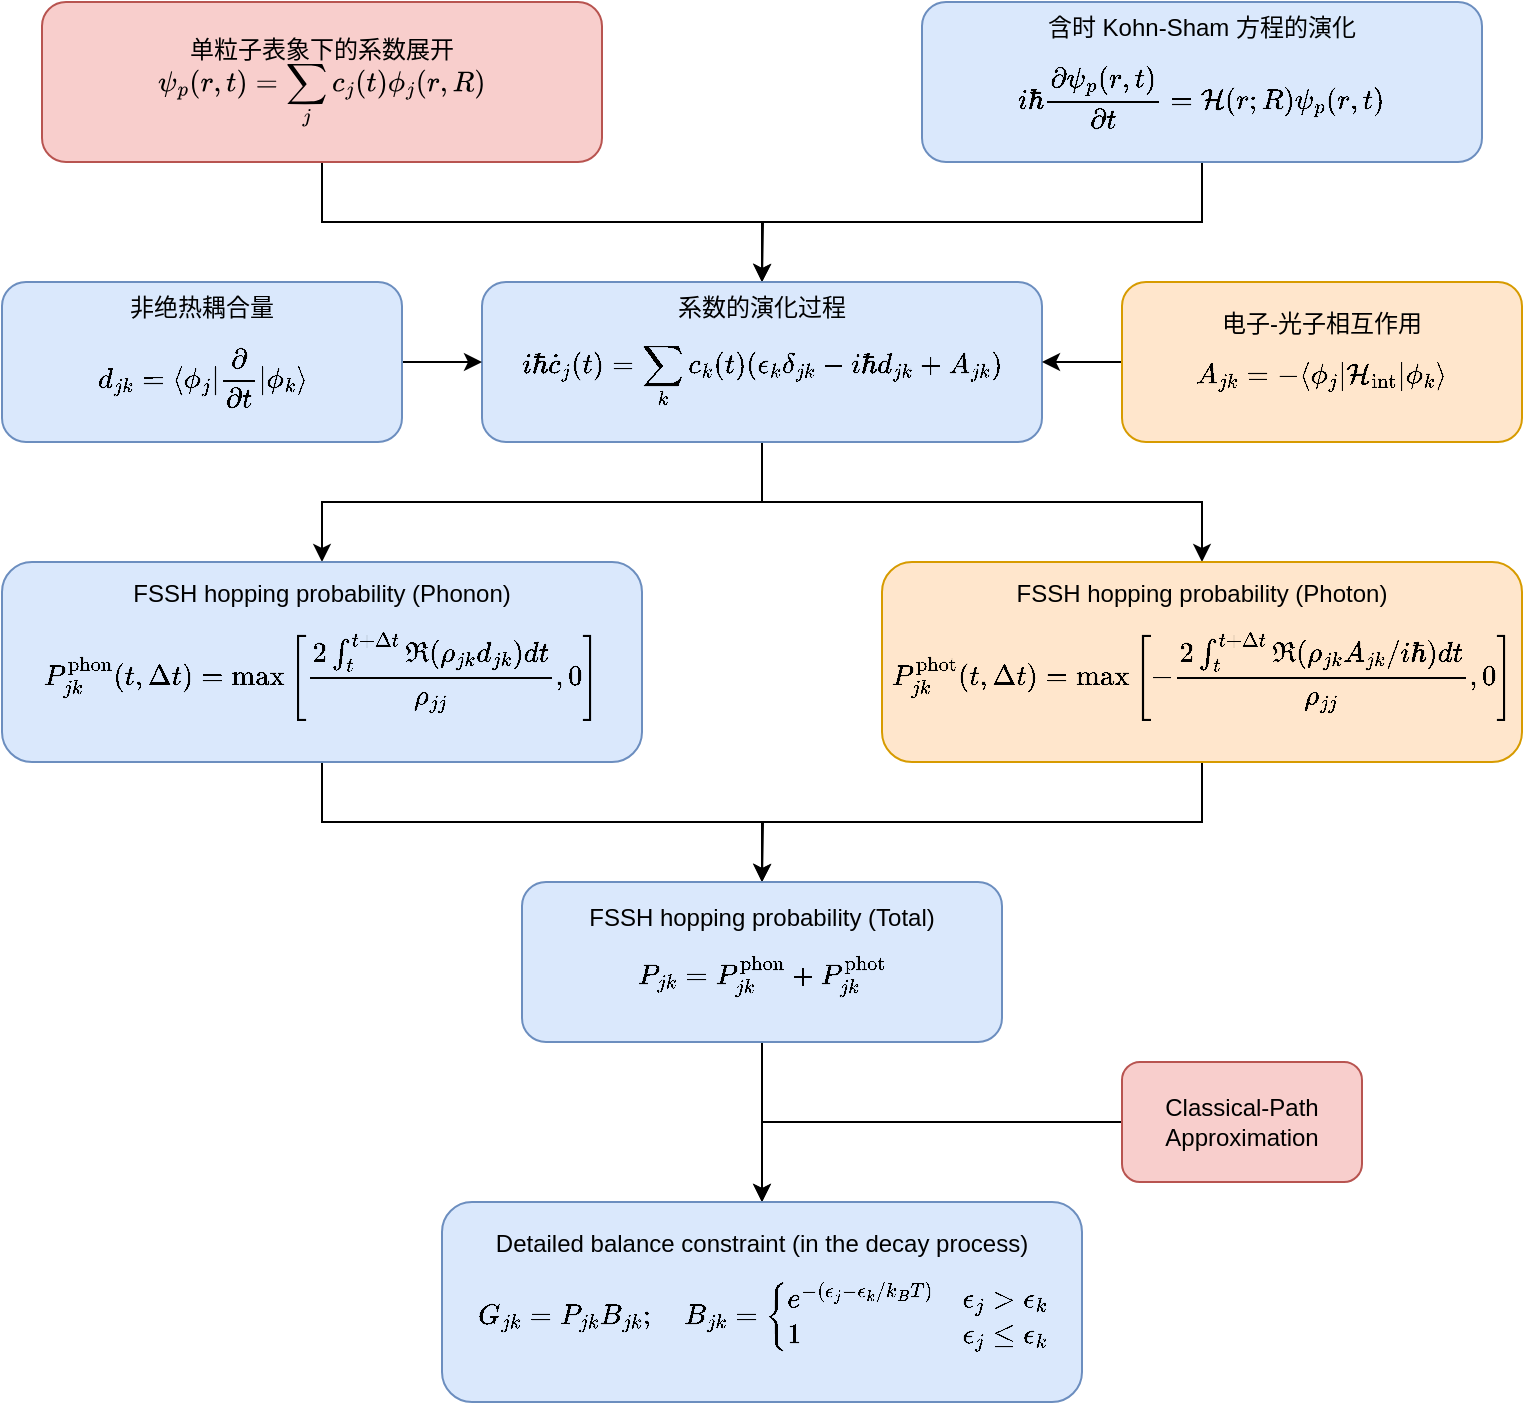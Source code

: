 <mxfile version="21.0.2" type="device" pages="2"><diagram name="Page-1" id="fsq7PZQMcVNKAnaCFpua"><mxGraphModel dx="2014" dy="1133" grid="1" gridSize="10" guides="1" tooltips="1" connect="1" arrows="1" fold="1" page="1" pageScale="1" pageWidth="850" pageHeight="1100" math="1" shadow="0"><root><mxCell id="0"/><mxCell id="1" parent="0"/><mxCell id="rcOKSiaEnQdPlQ77WrkM-12" style="edgeStyle=orthogonalEdgeStyle;rounded=0;orthogonalLoop=1;jettySize=auto;html=1;exitX=0.5;exitY=1;exitDx=0;exitDy=0;" parent="1" source="rcOKSiaEnQdPlQ77WrkM-1" target="rcOKSiaEnQdPlQ77WrkM-3" edge="1"><mxGeometry relative="1" as="geometry"/></mxCell><mxCell id="rcOKSiaEnQdPlQ77WrkM-1" value="单粒子表象下的系数展开&lt;br&gt;&lt;svg style=&quot;vertical-align: -3.006ex;&quot; xmlns:xlink=&quot;http://www.w3.org/1999/xlink&quot; viewBox=&quot;0 -950 11417.9 2278.6&quot; role=&quot;img&quot; height=&quot;5.155ex&quot; width=&quot;25.832ex&quot; xmlns=&quot;http://www.w3.org/2000/svg&quot;&gt;&lt;defs&gt;&lt;path d=&quot;M161 441Q202 441 226 417T250 358Q250 338 218 252T187 127Q190 85 214 61Q235 43 257 37Q275 29 288 29H289L371 360Q455 691 456 692Q459 694 472 694Q492 694 492 687Q492 678 411 356Q329 28 329 27T335 26Q421 26 498 114T576 278Q576 302 568 319T550 343T532 361T524 384Q524 405 541 424T583 443Q602 443 618 425T634 366Q634 337 623 288T605 220Q573 125 492 57T329 -11H319L296 -104Q272 -198 272 -199Q270 -205 252 -205H239Q233 -199 233 -197Q233 -192 256 -102T279 -9Q272 -8 265 -8Q106 14 106 139Q106 174 139 264T173 379Q173 380 173 381Q173 390 173 393T169 400T158 404H154Q131 404 112 385T82 344T65 302T57 280Q55 278 41 278H27Q21 284 21 287Q21 299 34 333T82 404T161 441Z&quot; id=&quot;MJX-2-TEX-I-1D713&quot;&gt;&lt;/path&gt;&lt;path d=&quot;M23 287Q24 290 25 295T30 317T40 348T55 381T75 411T101 433T134 442Q209 442 230 378L240 387Q302 442 358 442Q423 442 460 395T497 281Q497 173 421 82T249 -10Q227 -10 210 -4Q199 1 187 11T168 28L161 36Q160 35 139 -51T118 -138Q118 -144 126 -145T163 -148H188Q194 -155 194 -157T191 -175Q188 -187 185 -190T172 -194Q170 -194 161 -194T127 -193T65 -192Q-5 -192 -24 -194H-32Q-39 -187 -39 -183Q-37 -156 -26 -148H-6Q28 -147 33 -136Q36 -130 94 103T155 350Q156 355 156 364Q156 405 131 405Q109 405 94 377T71 316T59 280Q57 278 43 278H29Q23 284 23 287ZM178 102Q200 26 252 26Q282 26 310 49T356 107Q374 141 392 215T411 325V331Q411 405 350 405Q339 405 328 402T306 393T286 380T269 365T254 350T243 336T235 326L232 322Q232 321 229 308T218 264T204 212Q178 106 178 102Z&quot; id=&quot;MJX-2-TEX-I-1D45D&quot;&gt;&lt;/path&gt;&lt;path d=&quot;M94 250Q94 319 104 381T127 488T164 576T202 643T244 695T277 729T302 750H315H319Q333 750 333 741Q333 738 316 720T275 667T226 581T184 443T167 250T184 58T225 -81T274 -167T316 -220T333 -241Q333 -250 318 -250H315H302L274 -226Q180 -141 137 -14T94 250Z&quot; id=&quot;MJX-2-TEX-N-28&quot;&gt;&lt;/path&gt;&lt;path d=&quot;M21 287Q22 290 23 295T28 317T38 348T53 381T73 411T99 433T132 442Q161 442 183 430T214 408T225 388Q227 382 228 382T236 389Q284 441 347 441H350Q398 441 422 400Q430 381 430 363Q430 333 417 315T391 292T366 288Q346 288 334 299T322 328Q322 376 378 392Q356 405 342 405Q286 405 239 331Q229 315 224 298T190 165Q156 25 151 16Q138 -11 108 -11Q95 -11 87 -5T76 7T74 17Q74 30 114 189T154 366Q154 405 128 405Q107 405 92 377T68 316T57 280Q55 278 41 278H27Q21 284 21 287Z&quot; id=&quot;MJX-2-TEX-I-1D45F&quot;&gt;&lt;/path&gt;&lt;path d=&quot;M78 35T78 60T94 103T137 121Q165 121 187 96T210 8Q210 -27 201 -60T180 -117T154 -158T130 -185T117 -194Q113 -194 104 -185T95 -172Q95 -168 106 -156T131 -126T157 -76T173 -3V9L172 8Q170 7 167 6T161 3T152 1T140 0Q113 0 96 17Z&quot; id=&quot;MJX-2-TEX-N-2C&quot;&gt;&lt;/path&gt;&lt;path d=&quot;M26 385Q19 392 19 395Q19 399 22 411T27 425Q29 430 36 430T87 431H140L159 511Q162 522 166 540T173 566T179 586T187 603T197 615T211 624T229 626Q247 625 254 615T261 596Q261 589 252 549T232 470L222 433Q222 431 272 431H323Q330 424 330 420Q330 398 317 385H210L174 240Q135 80 135 68Q135 26 162 26Q197 26 230 60T283 144Q285 150 288 151T303 153H307Q322 153 322 145Q322 142 319 133Q314 117 301 95T267 48T216 6T155 -11Q125 -11 98 4T59 56Q57 64 57 83V101L92 241Q127 382 128 383Q128 385 77 385H26Z&quot; id=&quot;MJX-2-TEX-I-1D461&quot;&gt;&lt;/path&gt;&lt;path d=&quot;M60 749L64 750Q69 750 74 750H86L114 726Q208 641 251 514T294 250Q294 182 284 119T261 12T224 -76T186 -143T145 -194T113 -227T90 -246Q87 -249 86 -250H74Q66 -250 63 -250T58 -247T55 -238Q56 -237 66 -225Q221 -64 221 250T66 725Q56 737 55 738Q55 746 60 749Z&quot; id=&quot;MJX-2-TEX-N-29&quot;&gt;&lt;/path&gt;&lt;path d=&quot;M56 347Q56 360 70 367H707Q722 359 722 347Q722 336 708 328L390 327H72Q56 332 56 347ZM56 153Q56 168 72 173H708Q722 163 722 153Q722 140 707 133H70Q56 140 56 153Z&quot; id=&quot;MJX-2-TEX-N-3D&quot;&gt;&lt;/path&gt;&lt;path d=&quot;M60 948Q63 950 665 950H1267L1325 815Q1384 677 1388 669H1348L1341 683Q1320 724 1285 761Q1235 809 1174 838T1033 881T882 898T699 902H574H543H251L259 891Q722 258 724 252Q725 250 724 246Q721 243 460 -56L196 -356Q196 -357 407 -357Q459 -357 548 -357T676 -358Q812 -358 896 -353T1063 -332T1204 -283T1307 -196Q1328 -170 1348 -124H1388Q1388 -125 1381 -145T1356 -210T1325 -294L1267 -449L666 -450Q64 -450 61 -448Q55 -446 55 -439Q55 -437 57 -433L590 177Q590 178 557 222T452 366T322 544L56 909L55 924Q55 945 60 948Z&quot; id=&quot;MJX-2-TEX-LO-2211&quot;&gt;&lt;/path&gt;&lt;path d=&quot;M297 596Q297 627 318 644T361 661Q378 661 389 651T403 623Q403 595 384 576T340 557Q322 557 310 567T297 596ZM288 376Q288 405 262 405Q240 405 220 393T185 362T161 325T144 293L137 279Q135 278 121 278H107Q101 284 101 286T105 299Q126 348 164 391T252 441Q253 441 260 441T272 442Q296 441 316 432Q341 418 354 401T367 348V332L318 133Q267 -67 264 -75Q246 -125 194 -164T75 -204Q25 -204 7 -183T-12 -137Q-12 -110 7 -91T53 -71Q70 -71 82 -81T95 -112Q95 -148 63 -167Q69 -168 77 -168Q111 -168 139 -140T182 -74L193 -32Q204 11 219 72T251 197T278 308T289 365Q289 372 288 376Z&quot; id=&quot;MJX-2-TEX-I-1D457&quot;&gt;&lt;/path&gt;&lt;path d=&quot;M34 159Q34 268 120 355T306 442Q362 442 394 418T427 355Q427 326 408 306T360 285Q341 285 330 295T319 325T330 359T352 380T366 386H367Q367 388 361 392T340 400T306 404Q276 404 249 390Q228 381 206 359Q162 315 142 235T121 119Q121 73 147 50Q169 26 205 26H209Q321 26 394 111Q403 121 406 121Q410 121 419 112T429 98T420 83T391 55T346 25T282 0T202 -11Q127 -11 81 37T34 159Z&quot; id=&quot;MJX-2-TEX-I-1D450&quot;&gt;&lt;/path&gt;&lt;path d=&quot;M409 688Q413 694 421 694H429H442Q448 688 448 686Q448 679 418 563Q411 535 404 504T392 458L388 442Q388 441 397 441T429 435T477 418Q521 397 550 357T579 260T548 151T471 65T374 11T279 -10H275L251 -105Q245 -128 238 -160Q230 -192 227 -198T215 -205H209Q189 -205 189 -198Q189 -193 211 -103L234 -11Q234 -10 226 -10Q221 -10 206 -8T161 6T107 36T62 89T43 171Q43 231 76 284T157 370T254 422T342 441Q347 441 348 445L378 567Q409 686 409 688ZM122 150Q122 116 134 91T167 53T203 35T237 27H244L337 404Q333 404 326 403T297 395T255 379T211 350T170 304Q152 276 137 237Q122 191 122 150ZM500 282Q500 320 484 347T444 385T405 400T381 404H378L332 217L284 29Q284 27 285 27Q293 27 317 33T357 47Q400 66 431 100T475 170T494 234T500 282Z&quot; id=&quot;MJX-2-TEX-I-1D719&quot;&gt;&lt;/path&gt;&lt;path d=&quot;M230 637Q203 637 198 638T193 649Q193 676 204 682Q206 683 378 683Q550 682 564 680Q620 672 658 652T712 606T733 563T739 529Q739 484 710 445T643 385T576 351T538 338L545 333Q612 295 612 223Q612 212 607 162T602 80V71Q602 53 603 43T614 25T640 16Q668 16 686 38T712 85Q717 99 720 102T735 105Q755 105 755 93Q755 75 731 36Q693 -21 641 -21H632Q571 -21 531 4T487 82Q487 109 502 166T517 239Q517 290 474 313Q459 320 449 321T378 323H309L277 193Q244 61 244 59Q244 55 245 54T252 50T269 48T302 46H333Q339 38 339 37T336 19Q332 6 326 0H311Q275 2 180 2Q146 2 117 2T71 2T50 1Q33 1 33 10Q33 12 36 24Q41 43 46 45Q50 46 61 46H67Q94 46 127 49Q141 52 146 61Q149 65 218 339T287 628Q287 635 230 637ZM630 554Q630 586 609 608T523 636Q521 636 500 636T462 637H440Q393 637 386 627Q385 624 352 494T319 361Q319 360 388 360Q466 361 492 367Q556 377 592 426Q608 449 619 486T630 554Z&quot; id=&quot;MJX-2-TEX-I-1D445&quot;&gt;&lt;/path&gt;&lt;/defs&gt;&lt;g transform=&quot;scale(1,-1)&quot; stroke-width=&quot;0&quot; fill=&quot;currentColor&quot; stroke=&quot;currentColor&quot;&gt;&lt;g data-mml-node=&quot;math&quot;&gt;&lt;g data-mml-node=&quot;msub&quot;&gt;&lt;g data-mml-node=&quot;mi&quot;&gt;&lt;use xlink:href=&quot;#MJX-2-TEX-I-1D713&quot; data-c=&quot;1D713&quot;&gt;&lt;/use&gt;&lt;/g&gt;&lt;g transform=&quot;translate(684,-150) scale(0.707)&quot; data-mml-node=&quot;mi&quot;&gt;&lt;use xlink:href=&quot;#MJX-2-TEX-I-1D45D&quot; data-c=&quot;1D45D&quot;&gt;&lt;/use&gt;&lt;/g&gt;&lt;/g&gt;&lt;g transform=&quot;translate(1089.7,0)&quot; data-mml-node=&quot;mo&quot;&gt;&lt;use xlink:href=&quot;#MJX-2-TEX-N-28&quot; data-c=&quot;28&quot;&gt;&lt;/use&gt;&lt;/g&gt;&lt;g transform=&quot;translate(1478.7,0)&quot; data-mml-node=&quot;mi&quot;&gt;&lt;use xlink:href=&quot;#MJX-2-TEX-I-1D45F&quot; data-c=&quot;1D45F&quot;&gt;&lt;/use&gt;&lt;/g&gt;&lt;g transform=&quot;translate(1929.7,0)&quot; data-mml-node=&quot;mo&quot;&gt;&lt;use xlink:href=&quot;#MJX-2-TEX-N-2C&quot; data-c=&quot;2C&quot;&gt;&lt;/use&gt;&lt;/g&gt;&lt;g transform=&quot;translate(2374.3,0)&quot; data-mml-node=&quot;mi&quot;&gt;&lt;use xlink:href=&quot;#MJX-2-TEX-I-1D461&quot; data-c=&quot;1D461&quot;&gt;&lt;/use&gt;&lt;/g&gt;&lt;g transform=&quot;translate(2735.3,0)&quot; data-mml-node=&quot;mo&quot;&gt;&lt;use xlink:href=&quot;#MJX-2-TEX-N-29&quot; data-c=&quot;29&quot;&gt;&lt;/use&gt;&lt;/g&gt;&lt;g transform=&quot;translate(3402.1,0)&quot; data-mml-node=&quot;mo&quot;&gt;&lt;use xlink:href=&quot;#MJX-2-TEX-N-3D&quot; data-c=&quot;3D&quot;&gt;&lt;/use&gt;&lt;/g&gt;&lt;g transform=&quot;translate(4457.9,0)&quot; data-mml-node=&quot;munder&quot;&gt;&lt;g data-mml-node=&quot;mo&quot;&gt;&lt;use xlink:href=&quot;#MJX-2-TEX-LO-2211&quot; data-c=&quot;2211&quot;&gt;&lt;/use&gt;&lt;/g&gt;&lt;g transform=&quot;translate(576.3,-1084.4) scale(0.707)&quot; data-mml-node=&quot;mi&quot;&gt;&lt;use xlink:href=&quot;#MJX-2-TEX-I-1D457&quot; data-c=&quot;1D457&quot;&gt;&lt;/use&gt;&lt;/g&gt;&lt;/g&gt;&lt;g transform=&quot;translate(6068.6,0)&quot; data-mml-node=&quot;msub&quot;&gt;&lt;g data-mml-node=&quot;mi&quot;&gt;&lt;use xlink:href=&quot;#MJX-2-TEX-I-1D450&quot; data-c=&quot;1D450&quot;&gt;&lt;/use&gt;&lt;/g&gt;&lt;g transform=&quot;translate(466,-150) scale(0.707)&quot; data-mml-node=&quot;mi&quot;&gt;&lt;use xlink:href=&quot;#MJX-2-TEX-I-1D457&quot; data-c=&quot;1D457&quot;&gt;&lt;/use&gt;&lt;/g&gt;&lt;/g&gt;&lt;g transform=&quot;translate(6875.9,0)&quot; data-mml-node=&quot;mo&quot;&gt;&lt;use xlink:href=&quot;#MJX-2-TEX-N-28&quot; data-c=&quot;28&quot;&gt;&lt;/use&gt;&lt;/g&gt;&lt;g transform=&quot;translate(7264.9,0)&quot; data-mml-node=&quot;mi&quot;&gt;&lt;use xlink:href=&quot;#MJX-2-TEX-I-1D461&quot; data-c=&quot;1D461&quot;&gt;&lt;/use&gt;&lt;/g&gt;&lt;g transform=&quot;translate(7625.9,0)&quot; data-mml-node=&quot;mo&quot;&gt;&lt;use xlink:href=&quot;#MJX-2-TEX-N-29&quot; data-c=&quot;29&quot;&gt;&lt;/use&gt;&lt;/g&gt;&lt;g transform=&quot;translate(8014.9,0)&quot; data-mml-node=&quot;msub&quot;&gt;&lt;g data-mml-node=&quot;mi&quot;&gt;&lt;use xlink:href=&quot;#MJX-2-TEX-I-1D719&quot; data-c=&quot;1D719&quot;&gt;&lt;/use&gt;&lt;/g&gt;&lt;g transform=&quot;translate(629,-150) scale(0.707)&quot; data-mml-node=&quot;mi&quot;&gt;&lt;use xlink:href=&quot;#MJX-2-TEX-I-1D457&quot; data-c=&quot;1D457&quot;&gt;&lt;/use&gt;&lt;/g&gt;&lt;/g&gt;&lt;g transform=&quot;translate(8985.2,0)&quot; data-mml-node=&quot;mo&quot;&gt;&lt;use xlink:href=&quot;#MJX-2-TEX-N-28&quot; data-c=&quot;28&quot;&gt;&lt;/use&gt;&lt;/g&gt;&lt;g transform=&quot;translate(9374.2,0)&quot; data-mml-node=&quot;mi&quot;&gt;&lt;use xlink:href=&quot;#MJX-2-TEX-I-1D45F&quot; data-c=&quot;1D45F&quot;&gt;&lt;/use&gt;&lt;/g&gt;&lt;g transform=&quot;translate(9825.2,0)&quot; data-mml-node=&quot;mo&quot;&gt;&lt;use xlink:href=&quot;#MJX-2-TEX-N-2C&quot; data-c=&quot;2C&quot;&gt;&lt;/use&gt;&lt;/g&gt;&lt;g transform=&quot;translate(10269.9,0)&quot; data-mml-node=&quot;mi&quot;&gt;&lt;use xlink:href=&quot;#MJX-2-TEX-I-1D445&quot; data-c=&quot;1D445&quot;&gt;&lt;/use&gt;&lt;/g&gt;&lt;g transform=&quot;translate(11028.9,0)&quot; data-mml-node=&quot;mo&quot;&gt;&lt;use xlink:href=&quot;#MJX-2-TEX-N-29&quot; data-c=&quot;29&quot;&gt;&lt;/use&gt;&lt;/g&gt;&lt;/g&gt;&lt;/g&gt;&lt;/svg&gt;" style="rounded=1;whiteSpace=wrap;html=1;fillColor=#f8cecc;strokeColor=#b85450;" parent="1" vertex="1"><mxGeometry x="60" y="80" width="280" height="80" as="geometry"/></mxCell><mxCell id="rcOKSiaEnQdPlQ77WrkM-13" style="edgeStyle=orthogonalEdgeStyle;rounded=0;orthogonalLoop=1;jettySize=auto;html=1;exitX=0.5;exitY=1;exitDx=0;exitDy=0;" parent="1" source="rcOKSiaEnQdPlQ77WrkM-2" edge="1"><mxGeometry relative="1" as="geometry"><mxPoint x="420" y="220" as="targetPoint"/></mxGeometry></mxCell><mxCell id="rcOKSiaEnQdPlQ77WrkM-2" value="含时 Kohn-Sham&amp;nbsp;方程的演化&lt;br&gt;$$i\hbar \frac{\partial \psi_p(r,t)}{\partial t} = \mathcal{H}(r;R) \psi_p(r, t)$$" style="rounded=1;whiteSpace=wrap;html=1;fillColor=#dae8fc;strokeColor=#6c8ebf;" parent="1" vertex="1"><mxGeometry x="500" y="80" width="280" height="80" as="geometry"/></mxCell><mxCell id="rcOKSiaEnQdPlQ77WrkM-14" style="edgeStyle=orthogonalEdgeStyle;rounded=0;orthogonalLoop=1;jettySize=auto;html=1;exitX=0.5;exitY=1;exitDx=0;exitDy=0;entryX=0.5;entryY=0;entryDx=0;entryDy=0;" parent="1" source="rcOKSiaEnQdPlQ77WrkM-3" target="rcOKSiaEnQdPlQ77WrkM-6" edge="1"><mxGeometry relative="1" as="geometry"/></mxCell><mxCell id="rcOKSiaEnQdPlQ77WrkM-15" style="edgeStyle=orthogonalEdgeStyle;rounded=0;orthogonalLoop=1;jettySize=auto;html=1;exitX=0.5;exitY=1;exitDx=0;exitDy=0;" parent="1" source="rcOKSiaEnQdPlQ77WrkM-3" target="rcOKSiaEnQdPlQ77WrkM-7" edge="1"><mxGeometry relative="1" as="geometry"/></mxCell><mxCell id="rcOKSiaEnQdPlQ77WrkM-3" value="系数的演化过程&lt;br&gt;$$i\hbar \dot{c}_j(t) = \sum_k c_k(t) (\epsilon_k \delta_{jk} -i\hbar d_{jk} + A_{jk})$$" style="rounded=1;whiteSpace=wrap;html=1;fillColor=#dae8fc;strokeColor=#6c8ebf;" parent="1" vertex="1"><mxGeometry x="280" y="220" width="280" height="80" as="geometry"/></mxCell><mxCell id="rcOKSiaEnQdPlQ77WrkM-17" style="edgeStyle=orthogonalEdgeStyle;rounded=0;orthogonalLoop=1;jettySize=auto;html=1;exitX=1;exitY=0.5;exitDx=0;exitDy=0;entryX=0;entryY=0.5;entryDx=0;entryDy=0;" parent="1" source="rcOKSiaEnQdPlQ77WrkM-4" target="rcOKSiaEnQdPlQ77WrkM-3" edge="1"><mxGeometry relative="1" as="geometry"/></mxCell><mxCell id="rcOKSiaEnQdPlQ77WrkM-4" value="非绝热耦合量&lt;br&gt;$$d_{jk} = \bra{\phi_j}{\frac{\partial}{\partial t}}\ket{\phi_k}$$" style="rounded=1;whiteSpace=wrap;html=1;fillColor=#dae8fc;strokeColor=#6c8ebf;" parent="1" vertex="1"><mxGeometry x="40" y="220" width="200" height="80" as="geometry"/></mxCell><mxCell id="rcOKSiaEnQdPlQ77WrkM-16" style="edgeStyle=orthogonalEdgeStyle;rounded=0;orthogonalLoop=1;jettySize=auto;html=1;exitX=0;exitY=0.5;exitDx=0;exitDy=0;entryX=1;entryY=0.5;entryDx=0;entryDy=0;" parent="1" source="rcOKSiaEnQdPlQ77WrkM-5" target="rcOKSiaEnQdPlQ77WrkM-3" edge="1"><mxGeometry relative="1" as="geometry"/></mxCell><mxCell id="rcOKSiaEnQdPlQ77WrkM-5" value="电子-光子相互作用&lt;br&gt;$$A_{jk} = - \bra{\phi_j} {\mathcal{H}_{\text{int}}} \ket{\phi_k}$$" style="rounded=1;whiteSpace=wrap;html=1;fillColor=#ffe6cc;strokeColor=#d79b00;" parent="1" vertex="1"><mxGeometry x="600" y="220" width="200" height="80" as="geometry"/></mxCell><mxCell id="rcOKSiaEnQdPlQ77WrkM-19" style="edgeStyle=orthogonalEdgeStyle;rounded=0;orthogonalLoop=1;jettySize=auto;html=1;exitX=0.5;exitY=1;exitDx=0;exitDy=0;" parent="1" source="rcOKSiaEnQdPlQ77WrkM-6" edge="1"><mxGeometry relative="1" as="geometry"><mxPoint x="420" y="520" as="targetPoint"/></mxGeometry></mxCell><mxCell id="rcOKSiaEnQdPlQ77WrkM-6" value="FSSH hopping probability (Phonon)&lt;br&gt;$$P_{jk}^{\text{phon}}(t, \Delta t) = \max \left[ \frac{2\int_t^{t+\Delta t} \Re(\rho_{jk} d_{jk}) dt}{\rho_{jj}}, 0 \right]$$" style="rounded=1;whiteSpace=wrap;html=1;fillColor=#dae8fc;strokeColor=#6c8ebf;" parent="1" vertex="1"><mxGeometry x="40" y="360" width="320" height="100" as="geometry"/></mxCell><mxCell id="rcOKSiaEnQdPlQ77WrkM-18" style="edgeStyle=orthogonalEdgeStyle;rounded=0;orthogonalLoop=1;jettySize=auto;html=1;exitX=0.5;exitY=1;exitDx=0;exitDy=0;entryX=0.5;entryY=0;entryDx=0;entryDy=0;" parent="1" source="rcOKSiaEnQdPlQ77WrkM-7" target="rcOKSiaEnQdPlQ77WrkM-8" edge="1"><mxGeometry relative="1" as="geometry"/></mxCell><mxCell id="rcOKSiaEnQdPlQ77WrkM-7" value="FSSH hopping probability (Photon)&lt;br&gt;$$P_{jk}^{\text{phot}}(t, \Delta t) = \max \left[ -\frac{2\int_t^{t+\Delta t} \Re(\rho_{jk} A_{jk}/i\hbar) dt}{\rho_{jj}}, 0 \right]$$" style="rounded=1;whiteSpace=wrap;html=1;fillColor=#ffe6cc;strokeColor=#d79b00;" parent="1" vertex="1"><mxGeometry x="480" y="360" width="320" height="100" as="geometry"/></mxCell><mxCell id="rcOKSiaEnQdPlQ77WrkM-22" style="edgeStyle=orthogonalEdgeStyle;rounded=0;orthogonalLoop=1;jettySize=auto;html=1;exitX=0.5;exitY=1;exitDx=0;exitDy=0;entryX=0.5;entryY=0;entryDx=0;entryDy=0;" parent="1" source="rcOKSiaEnQdPlQ77WrkM-8" target="rcOKSiaEnQdPlQ77WrkM-10" edge="1"><mxGeometry relative="1" as="geometry"/></mxCell><mxCell id="rcOKSiaEnQdPlQ77WrkM-8" value="FSSH hopping probability (Total)&lt;br&gt;$$P_{jk} = P_{jk}^{\text{phon}} + P_{jk}^{\text{phot}}$$" style="rounded=1;whiteSpace=wrap;html=1;fillColor=#dae8fc;strokeColor=#6c8ebf;" parent="1" vertex="1"><mxGeometry x="300" y="520" width="240" height="80" as="geometry"/></mxCell><mxCell id="rcOKSiaEnQdPlQ77WrkM-23" style="edgeStyle=orthogonalEdgeStyle;rounded=0;orthogonalLoop=1;jettySize=auto;html=1;exitX=0;exitY=0.5;exitDx=0;exitDy=0;entryX=0.5;entryY=0;entryDx=0;entryDy=0;" parent="1" source="rcOKSiaEnQdPlQ77WrkM-9" target="rcOKSiaEnQdPlQ77WrkM-10" edge="1"><mxGeometry relative="1" as="geometry"/></mxCell><mxCell id="rcOKSiaEnQdPlQ77WrkM-9" value="Classical-Path Approximation" style="rounded=1;whiteSpace=wrap;html=1;fillColor=#f8cecc;strokeColor=#b85450;" parent="1" vertex="1"><mxGeometry x="600" y="610" width="120" height="60" as="geometry"/></mxCell><mxCell id="rcOKSiaEnQdPlQ77WrkM-10" value="Detailed balance constraint (in the decay process)&lt;br&gt;$$&lt;br&gt;G_{jk} = P_{jk} B_{jk}; \quad B_{jk} = \begin{cases}&lt;br&gt;e^{-(\epsilon_j - \epsilon_k / k_B T)} &amp;amp; \epsilon_j &amp;gt; \epsilon_k \\&lt;br&gt;1 &amp;amp; \epsilon_j \leq \epsilon_k&lt;br&gt;\end{cases}&lt;br&gt;$$" style="rounded=1;whiteSpace=wrap;html=1;fillColor=#dae8fc;strokeColor=#6c8ebf;" parent="1" vertex="1"><mxGeometry x="260" y="680" width="320" height="100" as="geometry"/></mxCell></root></mxGraphModel></diagram><diagram id="NERGXlNXsjRRLVwKJbGX" name="Page-2"><mxGraphModel dx="2014" dy="1133" grid="1" gridSize="10" guides="1" tooltips="1" connect="1" arrows="1" fold="1" page="1" pageScale="1" pageWidth="850" pageHeight="1100" math="1" shadow="0"><root><mxCell id="0"/><mxCell id="1" parent="0"/><mxCell id="3cj8uEpu5WW8N_D47gfw-1" style="edgeStyle=orthogonalEdgeStyle;rounded=0;orthogonalLoop=1;jettySize=auto;html=1;exitX=0.5;exitY=1;exitDx=0;exitDy=0;comic=1" parent="1" source="3cj8uEpu5WW8N_D47gfw-2" target="3cj8uEpu5WW8N_D47gfw-7" edge="1"><mxGeometry relative="1" as="geometry"/></mxCell><mxCell id="3cj8uEpu5WW8N_D47gfw-3" style="edgeStyle=orthogonalEdgeStyle;rounded=0;orthogonalLoop=1;jettySize=auto;html=1;exitX=0.5;exitY=1;exitDx=0;exitDy=0;comic=1" parent="1" source="3cj8uEpu5WW8N_D47gfw-4" edge="1"><mxGeometry relative="1" as="geometry"><mxPoint x="420" y="220" as="targetPoint"/></mxGeometry></mxCell><mxCell id="3cj8uEpu5WW8N_D47gfw-6" style="edgeStyle=orthogonalEdgeStyle;rounded=0;orthogonalLoop=1;jettySize=auto;html=1;exitX=0.5;exitY=1;exitDx=0;exitDy=0;comic=1" parent="1" source="3cj8uEpu5WW8N_D47gfw-7" target="3cj8uEpu5WW8N_D47gfw-15" edge="1"><mxGeometry relative="1" as="geometry"/></mxCell><mxCell id="-jad7XfQXqE0CzCbk3Y9-1" style="edgeStyle=orthogonalEdgeStyle;rounded=0;orthogonalLoop=1;jettySize=auto;html=1;exitX=0.5;exitY=1;exitDx=0;exitDy=0;comic=1" parent="1" source="3cj8uEpu5WW8N_D47gfw-15" target="3cj8uEpu5WW8N_D47gfw-19" edge="1"><mxGeometry relative="1" as="geometry"/></mxCell><mxCell id="3cj8uEpu5WW8N_D47gfw-15" value="&lt;font style=&quot;font-size: 16px;&quot;&gt;最小面跳跃法的概率（声子和光子共同贡献）&lt;br&gt;&lt;/font&gt;$$&lt;br&gt;P_{jk}(t, \Delta t) = \max \left[-\frac{2\int_t^{t+\Delta t} \Re(\rho_{jk} A_{jk}/i\hbar - \rho_{jk}d_{jk}) dt}{\rho_{jj}}, 0 \right]&lt;br&gt;$$" style="rounded=1;whiteSpace=wrap;html=1;fillColor=#f8cecc;strokeColor=#b85450;comic=1;fontStyle=1;fontFamily=Comic Sans MS;flipV=1;" parent="1" vertex="1"><mxGeometry x="200" y="330" width="440" height="100" as="geometry"/></mxCell><mxCell id="LtDzZjHIB5dPj5dr8aMX-2" style="edgeStyle=orthogonalEdgeStyle;rounded=0;orthogonalLoop=1;jettySize=auto;html=1;exitX=0.5;exitY=1;exitDx=0;exitDy=0;entryX=0.5;entryY=0;entryDx=0;entryDy=0;comic=1" parent="1" source="3cj8uEpu5WW8N_D47gfw-19" target="LtDzZjHIB5dPj5dr8aMX-1" edge="1"><mxGeometry relative="1" as="geometry"/></mxCell><mxCell id="3cj8uEpu5WW8N_D47gfw-19" value="&lt;font style=&quot;font-size: 16px;&quot;&gt;经典路径近似&lt;/font&gt;" style="rounded=1;whiteSpace=wrap;html=1;fillColor=#d80073;strokeColor=#A50040;comic=1;fontColor=#ffffff;opacity=60;fontFamily=Comic Sans MS;fontStyle=1;flipV=1;" parent="1" vertex="1"><mxGeometry x="360" y="460" width="120" height="40" as="geometry"/></mxCell><mxCell id="LtDzZjHIB5dPj5dr8aMX-6" style="edgeStyle=orthogonalEdgeStyle;rounded=0;orthogonalLoop=1;jettySize=auto;html=1;exitX=0.5;exitY=1;exitDx=0;exitDy=0;entryX=0.5;entryY=0;entryDx=0;entryDy=0;comic=1" parent="1" source="3cj8uEpu5WW8N_D47gfw-20" target="LtDzZjHIB5dPj5dr8aMX-5" edge="1"><mxGeometry relative="1" as="geometry"/></mxCell><mxCell id="3cj8uEpu5WW8N_D47gfw-20" value="&lt;font style=&quot;&quot;&gt;&lt;span style=&quot;font-size: 16px;&quot;&gt;细致平衡因子&lt;br&gt;&lt;/span&gt;&lt;/font&gt;$$&lt;br&gt;G_{jk} = P_{jk} B_{jk}; \quad B_{jk} = \begin{cases}&lt;br&gt;e^{-(\epsilon_j - \epsilon_k / k_B T)} &amp;amp; \epsilon_j &amp;gt; \epsilon_k \\[6pt]&lt;br&gt;1 &amp;amp; \epsilon_j \leq \epsilon_k&lt;br&gt;\end{cases}&lt;br&gt;$$" style="rounded=1;whiteSpace=wrap;html=1;fillColor=#bac8d3;strokeColor=#23445d;comic=1;fontFamily=Comic Sans MS;fontStyle=1;flipV=1;" parent="1" vertex="1"><mxGeometry x="260" y="640" width="320" height="100" as="geometry"/></mxCell><mxCell id="LtDzZjHIB5dPj5dr8aMX-3" style="edgeStyle=orthogonalEdgeStyle;rounded=0;orthogonalLoop=1;jettySize=auto;html=1;entryX=0.5;entryY=0;entryDx=0;entryDy=0;comic=1" parent="1" source="LtDzZjHIB5dPj5dr8aMX-1" target="3cj8uEpu5WW8N_D47gfw-20" edge="1"><mxGeometry relative="1" as="geometry"/></mxCell><mxCell id="l41iz8SuaVFkDzJDAIYJ-1" style="edgeStyle=orthogonalEdgeStyle;rounded=0;orthogonalLoop=1;jettySize=auto;html=1;entryX=1;entryY=0.5;entryDx=0;entryDy=0;exitX=1;exitY=0.5;exitDx=0;exitDy=0;comic=1" edge="1" parent="1" source="LtDzZjHIB5dPj5dr8aMX-1" target="LtDzZjHIB5dPj5dr8aMX-5"><mxGeometry relative="1" as="geometry"><Array as="points"><mxPoint x="640" y="565"/><mxPoint x="640" y="800"/></Array></mxGeometry></mxCell><mxCell id="LtDzZjHIB5dPj5dr8aMX-1" value="&lt;font style=&quot;font-size: 16px;&quot;&gt;是否自发辐射？&lt;/font&gt;" style="rhombus;whiteSpace=wrap;html=1;comic=1;fillColor=#f5f5f5;strokeColor=#666666;fontColor=#333333;fontFamily=Comic Sans MS;fontStyle=1;flipV=1;" parent="1" vertex="1"><mxGeometry x="325" y="530" width="190" height="70" as="geometry"/></mxCell><mxCell id="LtDzZjHIB5dPj5dr8aMX-4" value="&lt;font face=&quot;Comic Sans MS&quot; style=&quot;font-size: 16px;&quot;&gt;是&lt;/font&gt;" style="text;html=1;strokeColor=none;fillColor=none;align=center;verticalAlign=middle;whiteSpace=wrap;rounded=0;fontStyle=1;fontColor=#0000FF;" parent="1" vertex="1"><mxGeometry x="420" y="600" width="60" height="30" as="geometry"/></mxCell><mxCell id="LtDzZjHIB5dPj5dr8aMX-5" value="&lt;font style=&quot;font-size: 16px;&quot;&gt;结果分析&lt;/font&gt;" style="rounded=1;whiteSpace=wrap;html=1;comic=1;fillColor=#e1d5e7;strokeColor=#9673a6;fontFamily=Comic Sans MS;fontStyle=1;flipV=1;" parent="1" vertex="1"><mxGeometry x="360" y="770" width="120" height="60" as="geometry"/></mxCell><mxCell id="LtDzZjHIB5dPj5dr8aMX-8" value="&lt;font style=&quot;font-size: 16px;&quot; face=&quot;Comic Sans MS&quot;&gt;否&lt;/font&gt;" style="text;html=1;strokeColor=none;fillColor=none;align=center;verticalAlign=middle;whiteSpace=wrap;rounded=0;fontStyle=1;fontColor=#FF0000;" parent="1" vertex="1"><mxGeometry x="628" y="650" width="60" height="30" as="geometry"/></mxCell><mxCell id="l41iz8SuaVFkDzJDAIYJ-2" value="" style="group;flipV=1;" vertex="1" connectable="0" parent="1"><mxGeometry x="40" y="220" width="760" height="80" as="geometry"/></mxCell><mxCell id="3cj8uEpu5WW8N_D47gfw-7" value="&lt;font color=&quot;#0000ff&quot; style=&quot;font-size: 16px;&quot;&gt;&lt;b&gt;系数演化方程&lt;/b&gt;&lt;/font&gt;&lt;br&gt;$$i\hbar \dot{c}_j(t) = \sum_k c_k(t) (\epsilon_k \delta_{jk} -i\hbar d_{jk} + A_{jk})$$" style="rounded=1;whiteSpace=wrap;html=1;fillColor=#d5e8d4;strokeColor=#82b366;comic=1;fontFamily=Comic Sans MS;" parent="l41iz8SuaVFkDzJDAIYJ-2" vertex="1"><mxGeometry x="240" width="280" height="80" as="geometry"/></mxCell><mxCell id="3cj8uEpu5WW8N_D47gfw-8" style="edgeStyle=orthogonalEdgeStyle;rounded=0;orthogonalLoop=1;jettySize=auto;html=1;exitX=1;exitY=0.5;exitDx=0;exitDy=0;entryX=0;entryY=0.5;entryDx=0;entryDy=0;comic=1" parent="l41iz8SuaVFkDzJDAIYJ-2" source="3cj8uEpu5WW8N_D47gfw-9" target="3cj8uEpu5WW8N_D47gfw-7" edge="1"><mxGeometry relative="1" as="geometry"/></mxCell><mxCell id="3cj8uEpu5WW8N_D47gfw-9" value="&lt;font color=&quot;#0000ff&quot; style=&quot;font-size: 16px;&quot;&gt;&lt;b&gt;非绝热耦合量&lt;/b&gt;&lt;/font&gt;&lt;br&gt;$$d_{jk} = \bra{\phi_j}{\frac{\partial}{\partial t}}\ket{\phi_k}$$" style="rounded=1;whiteSpace=wrap;html=1;fillColor=#d5e8d4;strokeColor=#82b366;comic=1;fontFamily=Comic Sans MS;" parent="l41iz8SuaVFkDzJDAIYJ-2" vertex="1"><mxGeometry width="200" height="80" as="geometry"/></mxCell><mxCell id="3cj8uEpu5WW8N_D47gfw-10" style="edgeStyle=orthogonalEdgeStyle;rounded=0;orthogonalLoop=1;jettySize=auto;html=1;exitX=0;exitY=0.5;exitDx=0;exitDy=0;entryX=1;entryY=0.5;entryDx=0;entryDy=0;comic=1" parent="l41iz8SuaVFkDzJDAIYJ-2" source="3cj8uEpu5WW8N_D47gfw-11" target="3cj8uEpu5WW8N_D47gfw-7" edge="1"><mxGeometry relative="1" as="geometry"/></mxCell><mxCell id="3cj8uEpu5WW8N_D47gfw-11" value="&lt;font color=&quot;#0000ff&quot; style=&quot;font-size: 16px;&quot;&gt;电子-光子相互作用量&lt;br&gt;&lt;/font&gt;$$A_{jk} = - \bra{\phi_j} {\mathcal{H}_{\text{int}}} \ket{\phi_k}$$" style="rounded=1;whiteSpace=wrap;html=1;fillColor=#d5e8d4;strokeColor=#82b366;comic=1;fontFamily=Comic Sans MS;fontStyle=1" parent="l41iz8SuaVFkDzJDAIYJ-2" vertex="1"><mxGeometry x="560" width="200" height="80" as="geometry"/></mxCell><mxCell id="l41iz8SuaVFkDzJDAIYJ-3" value="" style="group;flipV=1;" vertex="1" connectable="0" parent="1"><mxGeometry x="120" y="80" width="600" height="80" as="geometry"/></mxCell><mxCell id="3cj8uEpu5WW8N_D47gfw-2" value="&lt;font color=&quot;#0000ff&quot; face=&quot;Comic Sans MS&quot; style=&quot;font-size: 16px;&quot;&gt;&lt;b&gt;单粒子表象下的基组展开&lt;br&gt;&lt;/b&gt;&lt;/font&gt;&lt;br&gt;&lt;svg style=&quot;vertical-align: -3.006ex;&quot; xmlns:xlink=&quot;http://www.w3.org/1999/xlink&quot; viewBox=&quot;0 -950 11417.9 2278.6&quot; role=&quot;img&quot; height=&quot;5.155ex&quot; width=&quot;25.832ex&quot; xmlns=&quot;http://www.w3.org/2000/svg&quot;&gt;&lt;defs&gt;&lt;path d=&quot;M161 441Q202 441 226 417T250 358Q250 338 218 252T187 127Q190 85 214 61Q235 43 257 37Q275 29 288 29H289L371 360Q455 691 456 692Q459 694 472 694Q492 694 492 687Q492 678 411 356Q329 28 329 27T335 26Q421 26 498 114T576 278Q576 302 568 319T550 343T532 361T524 384Q524 405 541 424T583 443Q602 443 618 425T634 366Q634 337 623 288T605 220Q573 125 492 57T329 -11H319L296 -104Q272 -198 272 -199Q270 -205 252 -205H239Q233 -199 233 -197Q233 -192 256 -102T279 -9Q272 -8 265 -8Q106 14 106 139Q106 174 139 264T173 379Q173 380 173 381Q173 390 173 393T169 400T158 404H154Q131 404 112 385T82 344T65 302T57 280Q55 278 41 278H27Q21 284 21 287Q21 299 34 333T82 404T161 441Z&quot; id=&quot;MJX-2-TEX-I-1D713&quot;&gt;&lt;/path&gt;&lt;path d=&quot;M23 287Q24 290 25 295T30 317T40 348T55 381T75 411T101 433T134 442Q209 442 230 378L240 387Q302 442 358 442Q423 442 460 395T497 281Q497 173 421 82T249 -10Q227 -10 210 -4Q199 1 187 11T168 28L161 36Q160 35 139 -51T118 -138Q118 -144 126 -145T163 -148H188Q194 -155 194 -157T191 -175Q188 -187 185 -190T172 -194Q170 -194 161 -194T127 -193T65 -192Q-5 -192 -24 -194H-32Q-39 -187 -39 -183Q-37 -156 -26 -148H-6Q28 -147 33 -136Q36 -130 94 103T155 350Q156 355 156 364Q156 405 131 405Q109 405 94 377T71 316T59 280Q57 278 43 278H29Q23 284 23 287ZM178 102Q200 26 252 26Q282 26 310 49T356 107Q374 141 392 215T411 325V331Q411 405 350 405Q339 405 328 402T306 393T286 380T269 365T254 350T243 336T235 326L232 322Q232 321 229 308T218 264T204 212Q178 106 178 102Z&quot; id=&quot;MJX-2-TEX-I-1D45D&quot;&gt;&lt;/path&gt;&lt;path d=&quot;M94 250Q94 319 104 381T127 488T164 576T202 643T244 695T277 729T302 750H315H319Q333 750 333 741Q333 738 316 720T275 667T226 581T184 443T167 250T184 58T225 -81T274 -167T316 -220T333 -241Q333 -250 318 -250H315H302L274 -226Q180 -141 137 -14T94 250Z&quot; id=&quot;MJX-2-TEX-N-28&quot;&gt;&lt;/path&gt;&lt;path d=&quot;M21 287Q22 290 23 295T28 317T38 348T53 381T73 411T99 433T132 442Q161 442 183 430T214 408T225 388Q227 382 228 382T236 389Q284 441 347 441H350Q398 441 422 400Q430 381 430 363Q430 333 417 315T391 292T366 288Q346 288 334 299T322 328Q322 376 378 392Q356 405 342 405Q286 405 239 331Q229 315 224 298T190 165Q156 25 151 16Q138 -11 108 -11Q95 -11 87 -5T76 7T74 17Q74 30 114 189T154 366Q154 405 128 405Q107 405 92 377T68 316T57 280Q55 278 41 278H27Q21 284 21 287Z&quot; id=&quot;MJX-2-TEX-I-1D45F&quot;&gt;&lt;/path&gt;&lt;path d=&quot;M78 35T78 60T94 103T137 121Q165 121 187 96T210 8Q210 -27 201 -60T180 -117T154 -158T130 -185T117 -194Q113 -194 104 -185T95 -172Q95 -168 106 -156T131 -126T157 -76T173 -3V9L172 8Q170 7 167 6T161 3T152 1T140 0Q113 0 96 17Z&quot; id=&quot;MJX-2-TEX-N-2C&quot;&gt;&lt;/path&gt;&lt;path d=&quot;M26 385Q19 392 19 395Q19 399 22 411T27 425Q29 430 36 430T87 431H140L159 511Q162 522 166 540T173 566T179 586T187 603T197 615T211 624T229 626Q247 625 254 615T261 596Q261 589 252 549T232 470L222 433Q222 431 272 431H323Q330 424 330 420Q330 398 317 385H210L174 240Q135 80 135 68Q135 26 162 26Q197 26 230 60T283 144Q285 150 288 151T303 153H307Q322 153 322 145Q322 142 319 133Q314 117 301 95T267 48T216 6T155 -11Q125 -11 98 4T59 56Q57 64 57 83V101L92 241Q127 382 128 383Q128 385 77 385H26Z&quot; id=&quot;MJX-2-TEX-I-1D461&quot;&gt;&lt;/path&gt;&lt;path d=&quot;M60 749L64 750Q69 750 74 750H86L114 726Q208 641 251 514T294 250Q294 182 284 119T261 12T224 -76T186 -143T145 -194T113 -227T90 -246Q87 -249 86 -250H74Q66 -250 63 -250T58 -247T55 -238Q56 -237 66 -225Q221 -64 221 250T66 725Q56 737 55 738Q55 746 60 749Z&quot; id=&quot;MJX-2-TEX-N-29&quot;&gt;&lt;/path&gt;&lt;path d=&quot;M56 347Q56 360 70 367H707Q722 359 722 347Q722 336 708 328L390 327H72Q56 332 56 347ZM56 153Q56 168 72 173H708Q722 163 722 153Q722 140 707 133H70Q56 140 56 153Z&quot; id=&quot;MJX-2-TEX-N-3D&quot;&gt;&lt;/path&gt;&lt;path d=&quot;M60 948Q63 950 665 950H1267L1325 815Q1384 677 1388 669H1348L1341 683Q1320 724 1285 761Q1235 809 1174 838T1033 881T882 898T699 902H574H543H251L259 891Q722 258 724 252Q725 250 724 246Q721 243 460 -56L196 -356Q196 -357 407 -357Q459 -357 548 -357T676 -358Q812 -358 896 -353T1063 -332T1204 -283T1307 -196Q1328 -170 1348 -124H1388Q1388 -125 1381 -145T1356 -210T1325 -294L1267 -449L666 -450Q64 -450 61 -448Q55 -446 55 -439Q55 -437 57 -433L590 177Q590 178 557 222T452 366T322 544L56 909L55 924Q55 945 60 948Z&quot; id=&quot;MJX-2-TEX-LO-2211&quot;&gt;&lt;/path&gt;&lt;path d=&quot;M297 596Q297 627 318 644T361 661Q378 661 389 651T403 623Q403 595 384 576T340 557Q322 557 310 567T297 596ZM288 376Q288 405 262 405Q240 405 220 393T185 362T161 325T144 293L137 279Q135 278 121 278H107Q101 284 101 286T105 299Q126 348 164 391T252 441Q253 441 260 441T272 442Q296 441 316 432Q341 418 354 401T367 348V332L318 133Q267 -67 264 -75Q246 -125 194 -164T75 -204Q25 -204 7 -183T-12 -137Q-12 -110 7 -91T53 -71Q70 -71 82 -81T95 -112Q95 -148 63 -167Q69 -168 77 -168Q111 -168 139 -140T182 -74L193 -32Q204 11 219 72T251 197T278 308T289 365Q289 372 288 376Z&quot; id=&quot;MJX-2-TEX-I-1D457&quot;&gt;&lt;/path&gt;&lt;path d=&quot;M34 159Q34 268 120 355T306 442Q362 442 394 418T427 355Q427 326 408 306T360 285Q341 285 330 295T319 325T330 359T352 380T366 386H367Q367 388 361 392T340 400T306 404Q276 404 249 390Q228 381 206 359Q162 315 142 235T121 119Q121 73 147 50Q169 26 205 26H209Q321 26 394 111Q403 121 406 121Q410 121 419 112T429 98T420 83T391 55T346 25T282 0T202 -11Q127 -11 81 37T34 159Z&quot; id=&quot;MJX-2-TEX-I-1D450&quot;&gt;&lt;/path&gt;&lt;path d=&quot;M409 688Q413 694 421 694H429H442Q448 688 448 686Q448 679 418 563Q411 535 404 504T392 458L388 442Q388 441 397 441T429 435T477 418Q521 397 550 357T579 260T548 151T471 65T374 11T279 -10H275L251 -105Q245 -128 238 -160Q230 -192 227 -198T215 -205H209Q189 -205 189 -198Q189 -193 211 -103L234 -11Q234 -10 226 -10Q221 -10 206 -8T161 6T107 36T62 89T43 171Q43 231 76 284T157 370T254 422T342 441Q347 441 348 445L378 567Q409 686 409 688ZM122 150Q122 116 134 91T167 53T203 35T237 27H244L337 404Q333 404 326 403T297 395T255 379T211 350T170 304Q152 276 137 237Q122 191 122 150ZM500 282Q500 320 484 347T444 385T405 400T381 404H378L332 217L284 29Q284 27 285 27Q293 27 317 33T357 47Q400 66 431 100T475 170T494 234T500 282Z&quot; id=&quot;MJX-2-TEX-I-1D719&quot;&gt;&lt;/path&gt;&lt;path d=&quot;M230 637Q203 637 198 638T193 649Q193 676 204 682Q206 683 378 683Q550 682 564 680Q620 672 658 652T712 606T733 563T739 529Q739 484 710 445T643 385T576 351T538 338L545 333Q612 295 612 223Q612 212 607 162T602 80V71Q602 53 603 43T614 25T640 16Q668 16 686 38T712 85Q717 99 720 102T735 105Q755 105 755 93Q755 75 731 36Q693 -21 641 -21H632Q571 -21 531 4T487 82Q487 109 502 166T517 239Q517 290 474 313Q459 320 449 321T378 323H309L277 193Q244 61 244 59Q244 55 245 54T252 50T269 48T302 46H333Q339 38 339 37T336 19Q332 6 326 0H311Q275 2 180 2Q146 2 117 2T71 2T50 1Q33 1 33 10Q33 12 36 24Q41 43 46 45Q50 46 61 46H67Q94 46 127 49Q141 52 146 61Q149 65 218 339T287 628Q287 635 230 637ZM630 554Q630 586 609 608T523 636Q521 636 500 636T462 637H440Q393 637 386 627Q385 624 352 494T319 361Q319 360 388 360Q466 361 492 367Q556 377 592 426Q608 449 619 486T630 554Z&quot; id=&quot;MJX-2-TEX-I-1D445&quot;&gt;&lt;/path&gt;&lt;/defs&gt;&lt;g transform=&quot;scale(1,-1)&quot; stroke-width=&quot;0&quot; fill=&quot;currentColor&quot; stroke=&quot;currentColor&quot;&gt;&lt;g data-mml-node=&quot;math&quot;&gt;&lt;g data-mml-node=&quot;msub&quot;&gt;&lt;g data-mml-node=&quot;mi&quot;&gt;&lt;use xlink:href=&quot;#MJX-2-TEX-I-1D713&quot; data-c=&quot;1D713&quot;&gt;&lt;/use&gt;&lt;/g&gt;&lt;g transform=&quot;translate(684,-150) scale(0.707)&quot; data-mml-node=&quot;mi&quot;&gt;&lt;use xlink:href=&quot;#MJX-2-TEX-I-1D45D&quot; data-c=&quot;1D45D&quot;&gt;&lt;/use&gt;&lt;/g&gt;&lt;/g&gt;&lt;g transform=&quot;translate(1089.7,0)&quot; data-mml-node=&quot;mo&quot;&gt;&lt;use xlink:href=&quot;#MJX-2-TEX-N-28&quot; data-c=&quot;28&quot;&gt;&lt;/use&gt;&lt;/g&gt;&lt;g transform=&quot;translate(1478.7,0)&quot; data-mml-node=&quot;mi&quot;&gt;&lt;use xlink:href=&quot;#MJX-2-TEX-I-1D45F&quot; data-c=&quot;1D45F&quot;&gt;&lt;/use&gt;&lt;/g&gt;&lt;g transform=&quot;translate(1929.7,0)&quot; data-mml-node=&quot;mo&quot;&gt;&lt;use xlink:href=&quot;#MJX-2-TEX-N-2C&quot; data-c=&quot;2C&quot;&gt;&lt;/use&gt;&lt;/g&gt;&lt;g transform=&quot;translate(2374.3,0)&quot; data-mml-node=&quot;mi&quot;&gt;&lt;use xlink:href=&quot;#MJX-2-TEX-I-1D461&quot; data-c=&quot;1D461&quot;&gt;&lt;/use&gt;&lt;/g&gt;&lt;g transform=&quot;translate(2735.3,0)&quot; data-mml-node=&quot;mo&quot;&gt;&lt;use xlink:href=&quot;#MJX-2-TEX-N-29&quot; data-c=&quot;29&quot;&gt;&lt;/use&gt;&lt;/g&gt;&lt;g transform=&quot;translate(3402.1,0)&quot; data-mml-node=&quot;mo&quot;&gt;&lt;use xlink:href=&quot;#MJX-2-TEX-N-3D&quot; data-c=&quot;3D&quot;&gt;&lt;/use&gt;&lt;/g&gt;&lt;g transform=&quot;translate(4457.9,0)&quot; data-mml-node=&quot;munder&quot;&gt;&lt;g data-mml-node=&quot;mo&quot;&gt;&lt;use xlink:href=&quot;#MJX-2-TEX-LO-2211&quot; data-c=&quot;2211&quot;&gt;&lt;/use&gt;&lt;/g&gt;&lt;g transform=&quot;translate(576.3,-1084.4) scale(0.707)&quot; data-mml-node=&quot;mi&quot;&gt;&lt;use xlink:href=&quot;#MJX-2-TEX-I-1D457&quot; data-c=&quot;1D457&quot;&gt;&lt;/use&gt;&lt;/g&gt;&lt;/g&gt;&lt;g transform=&quot;translate(6068.6,0)&quot; data-mml-node=&quot;msub&quot;&gt;&lt;g data-mml-node=&quot;mi&quot;&gt;&lt;use xlink:href=&quot;#MJX-2-TEX-I-1D450&quot; data-c=&quot;1D450&quot;&gt;&lt;/use&gt;&lt;/g&gt;&lt;g transform=&quot;translate(466,-150) scale(0.707)&quot; data-mml-node=&quot;mi&quot;&gt;&lt;use xlink:href=&quot;#MJX-2-TEX-I-1D457&quot; data-c=&quot;1D457&quot;&gt;&lt;/use&gt;&lt;/g&gt;&lt;/g&gt;&lt;g transform=&quot;translate(6875.9,0)&quot; data-mml-node=&quot;mo&quot;&gt;&lt;use xlink:href=&quot;#MJX-2-TEX-N-28&quot; data-c=&quot;28&quot;&gt;&lt;/use&gt;&lt;/g&gt;&lt;g transform=&quot;translate(7264.9,0)&quot; data-mml-node=&quot;mi&quot;&gt;&lt;use xlink:href=&quot;#MJX-2-TEX-I-1D461&quot; data-c=&quot;1D461&quot;&gt;&lt;/use&gt;&lt;/g&gt;&lt;g transform=&quot;translate(7625.9,0)&quot; data-mml-node=&quot;mo&quot;&gt;&lt;use xlink:href=&quot;#MJX-2-TEX-N-29&quot; data-c=&quot;29&quot;&gt;&lt;/use&gt;&lt;/g&gt;&lt;g transform=&quot;translate(8014.9,0)&quot; data-mml-node=&quot;msub&quot;&gt;&lt;g data-mml-node=&quot;mi&quot;&gt;&lt;use xlink:href=&quot;#MJX-2-TEX-I-1D719&quot; data-c=&quot;1D719&quot;&gt;&lt;/use&gt;&lt;/g&gt;&lt;g transform=&quot;translate(629,-150) scale(0.707)&quot; data-mml-node=&quot;mi&quot;&gt;&lt;use xlink:href=&quot;#MJX-2-TEX-I-1D457&quot; data-c=&quot;1D457&quot;&gt;&lt;/use&gt;&lt;/g&gt;&lt;/g&gt;&lt;g transform=&quot;translate(8985.2,0)&quot; data-mml-node=&quot;mo&quot;&gt;&lt;use xlink:href=&quot;#MJX-2-TEX-N-28&quot; data-c=&quot;28&quot;&gt;&lt;/use&gt;&lt;/g&gt;&lt;g transform=&quot;translate(9374.2,0)&quot; data-mml-node=&quot;mi&quot;&gt;&lt;use xlink:href=&quot;#MJX-2-TEX-I-1D45F&quot; data-c=&quot;1D45F&quot;&gt;&lt;/use&gt;&lt;/g&gt;&lt;g transform=&quot;translate(9825.2,0)&quot; data-mml-node=&quot;mo&quot;&gt;&lt;use xlink:href=&quot;#MJX-2-TEX-N-2C&quot; data-c=&quot;2C&quot;&gt;&lt;/use&gt;&lt;/g&gt;&lt;g transform=&quot;translate(10269.9,0)&quot; data-mml-node=&quot;mi&quot;&gt;&lt;use xlink:href=&quot;#MJX-2-TEX-I-1D445&quot; data-c=&quot;1D445&quot;&gt;&lt;/use&gt;&lt;/g&gt;&lt;g transform=&quot;translate(11028.9,0)&quot; data-mml-node=&quot;mo&quot;&gt;&lt;use xlink:href=&quot;#MJX-2-TEX-N-29&quot; data-c=&quot;29&quot;&gt;&lt;/use&gt;&lt;/g&gt;&lt;/g&gt;&lt;/g&gt;&lt;/svg&gt;" style="rounded=1;whiteSpace=wrap;html=1;fillColor=#dae8fc;strokeColor=#6c8ebf;comic=1" parent="l41iz8SuaVFkDzJDAIYJ-3" vertex="1"><mxGeometry width="230.769" height="80" as="geometry"/></mxCell><mxCell id="3cj8uEpu5WW8N_D47gfw-4" value="&lt;font face=&quot;Comic Sans MS&quot;&gt;&lt;font color=&quot;#0000ff&quot; style=&quot;font-size: 16px;&quot;&gt;&lt;b&gt;含时 Kohn-Sham&amp;nbsp;方程&lt;/b&gt;&lt;/font&gt;&lt;br&gt;$$&lt;br&gt;i\hbar \frac{\partial \psi_p(r,t)}{\partial t} = \mathcal{H}(r;R) \psi_p(r, t)&lt;br&gt;$$&lt;/font&gt;" style="rounded=1;whiteSpace=wrap;html=1;fillColor=#dae8fc;strokeColor=#6c8ebf;comic=1" parent="l41iz8SuaVFkDzJDAIYJ-3" vertex="1"><mxGeometry x="369.231" width="230.769" height="80" as="geometry"/></mxCell></root></mxGraphModel></diagram></mxfile>
